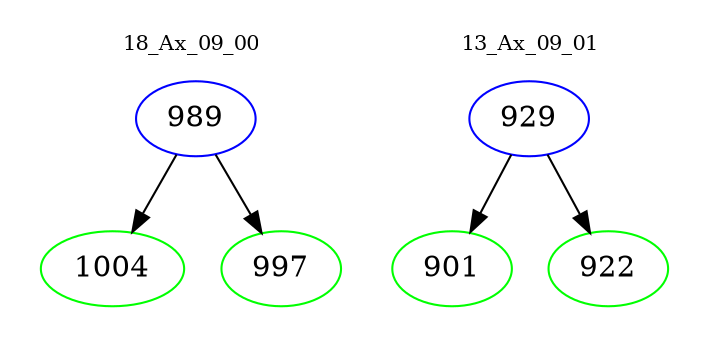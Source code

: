 digraph{
subgraph cluster_0 {
color = white
label = "18_Ax_09_00";
fontsize=10;
T0_989 [label="989", color="blue"]
T0_989 -> T0_1004 [color="black"]
T0_1004 [label="1004", color="green"]
T0_989 -> T0_997 [color="black"]
T0_997 [label="997", color="green"]
}
subgraph cluster_1 {
color = white
label = "13_Ax_09_01";
fontsize=10;
T1_929 [label="929", color="blue"]
T1_929 -> T1_901 [color="black"]
T1_901 [label="901", color="green"]
T1_929 -> T1_922 [color="black"]
T1_922 [label="922", color="green"]
}
}
